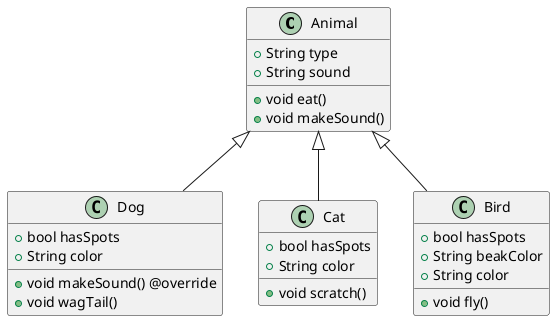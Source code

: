 @startuml
class Animal {
    + String type
    + String sound
    + void eat()
    + void makeSound()
}

class Dog extends Animal {
    + bool hasSpots
    + String color
    + void makeSound() @override
    + void wagTail()
}

class Cat extends Animal {
    + bool hasSpots
    + String color
    + void scratch()
}

class Bird extends Animal {
    + bool hasSpots
    + String beakColor
    + String color
    + void fly()
}

@enduml